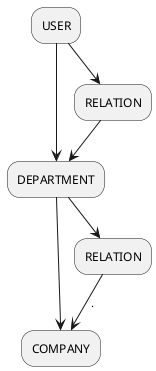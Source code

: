 @startuml

"USER" -> "DEPARTMENT"
"USER" --> "RELATION"
"RELATION" --> "DEPARTMENT"
"DEPARTMENT" -> "COMPANY"
"DEPARTMENT" --> "RELATION" AS Rel2
Rel2 -->[.] "COMPANY"



@enduml